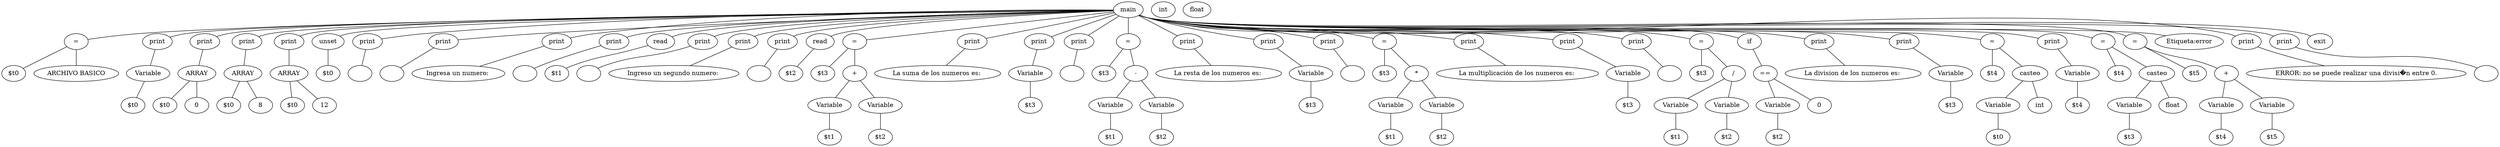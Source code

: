 graph {
	743 [label="$t0"]
	744 [label="ARCHIVO BASICO"]
	745 -- 743
	745 [label="="]
	745 -- 744
	746 [label="$t0"]
	747 [label=Variable]
	747 -- 746
	748 [label=print]
	748 -- 747
	749 [label="$t0"]
	750 [label=0]
	751 [label=ARRAY]
	751 -- 749
	751 -- 750
	752 [label=print]
	752 -- 751
	753 [label="$t0"]
	754 [label=8]
	755 [label=ARRAY]
	755 -- 753
	755 -- 754
	756 [label=print]
	756 -- 755
	757 [label="$t0"]
	758 [label=12]
	759 [label=ARRAY]
	759 -- 757
	759 -- 758
	760 [label=print]
	760 -- 759
	761 [label="$t0"]
	762 [label=unset]
	762 -- 761
	763 [label="\n"]
	764 [label=print]
	764 -- 763
	765 [label="\n"]
	766 [label=print]
	766 -- 765
	767 [label="Ingresa un numero: "]
	768 [label=print]
	768 -- 767
	769 [label="\n"]
	770 [label=print]
	770 -- 769
	771 [label="$t1"]
	772 [label=read]
	772 -- 771
	773 [label="\n"]
	774 [label=print]
	774 -- 773
	775 [label="Ingreso un segundo numero: "]
	776 [label=print]
	776 -- 775
	777 [label="\n"]
	778 [label=print]
	778 -- 777
	779 [label="$t2"]
	780 [label=read]
	780 -- 779
	781 [label="$t3"]
	782 [label="$t1"]
	783 [label=Variable]
	783 -- 782
	784 [label="$t2"]
	785 [label=Variable]
	785 -- 784
	786 -- 783
	786 [label="+"]
	786 -- 785
	787 -- 781
	787 [label="="]
	787 -- 786
	788 [label="La suma de los numeros es: "]
	789 [label=print]
	789 -- 788
	790 [label="$t3"]
	791 [label=Variable]
	791 -- 790
	792 [label=print]
	792 -- 791
	793 [label="\n"]
	794 [label=print]
	794 -- 793
	795 [label="$t3"]
	796 [label="$t1"]
	797 [label=Variable]
	797 -- 796
	798 [label="$t2"]
	799 [label=Variable]
	799 -- 798
	800 -- 797
	800 [label="-"]
	800 -- 799
	801 -- 795
	801 [label="="]
	801 -- 800
	802 [label="La resta de los numeros es: "]
	803 [label=print]
	803 -- 802
	804 [label="$t3"]
	805 [label=Variable]
	805 -- 804
	806 [label=print]
	806 -- 805
	807 [label="\n"]
	808 [label=print]
	808 -- 807
	809 [label="$t3"]
	810 [label="$t1"]
	811 [label=Variable]
	811 -- 810
	812 [label="$t2"]
	813 [label=Variable]
	813 -- 812
	814 -- 811
	814 [label="*"]
	814 -- 813
	815 -- 809
	815 [label="="]
	815 -- 814
	816 [label="La multiplicación de los numeros es: "]
	817 [label=print]
	817 -- 816
	818 [label="$t3"]
	819 [label=Variable]
	819 -- 818
	820 [label=print]
	820 -- 819
	821 [label="\n"]
	822 [label=print]
	822 -- 821
	823 [label="$t3"]
	824 [label="$t1"]
	825 [label=Variable]
	825 -- 824
	826 [label="$t2"]
	827 [label=Variable]
	827 -- 826
	828 -- 825
	828 [label="/"]
	828 -- 827
	829 -- 823
	829 [label="="]
	829 -- 828
	830 [label="$t2"]
	831 [label=Variable]
	831 -- 830
	832 [label=0]
	833 -- 831
	833 [label="=="]
	833 -- 832
	834 [label=if]
	834 -- 833
	835 [label="La division de los numeros es: "]
	836 [label=print]
	836 -- 835
	837 [label="$t3"]
	838 [label=Variable]
	838 -- 837
	839 [label=print]
	839 -- 838
	840 [label="$t4"]
	841 [label=int]
	842 [label="$t0"]
	843 [label=Variable]
	843 -- 842
	844 [label=casteo]
	844 -- int
	844 -- 843
	845 -- 840
	845 [label="="]
	845 -- 844
	846 [label="$t4"]
	847 [label=Variable]
	847 -- 846
	848 [label=print]
	848 -- 847
	849 [label="$t4"]
	850 [label=float]
	851 [label="$t3"]
	852 [label=Variable]
	852 -- 851
	853 [label=casteo]
	853 -- float
	853 -- 852
	854 -- 849
	854 [label="="]
	854 -- 853
	855 [label="$t5"]
	856 [label="$t4"]
	857 [label=Variable]
	857 -- 856
	858 [label="$t5"]
	859 [label=Variable]
	859 -- 858
	860 -- 857
	860 [label="+"]
	860 -- 859
	861 -- 855
	861 [label="="]
	861 -- 860
	862 [label="Etiqueta:error"]
	863 [label="ERROR: no se puede realizar una divisi�n entre 0."]
	864 [label=print]
	864 -- 863
	865 [label="\n"]
	866 [label=print]
	866 -- 865
	867 [label=exit]
	868 [label=main]
	868 -- 745
	868 -- 748
	868 -- 752
	868 -- 756
	868 -- 760
	868 -- 762
	868 -- 764
	868 -- 766
	868 -- 768
	868 -- 770
	868 -- 772
	868 -- 774
	868 -- 776
	868 -- 778
	868 -- 780
	868 -- 787
	868 -- 789
	868 -- 792
	868 -- 794
	868 -- 801
	868 -- 803
	868 -- 806
	868 -- 808
	868 -- 815
	868 -- 817
	868 -- 820
	868 -- 822
	868 -- 829
	868 -- 834
	868 -- 836
	868 -- 839
	868 -- 845
	868 -- 848
	868 -- 854
	868 -- 861
	868 -- 862
	868 -- 864
	868 -- 866
	868 -- 867
}
